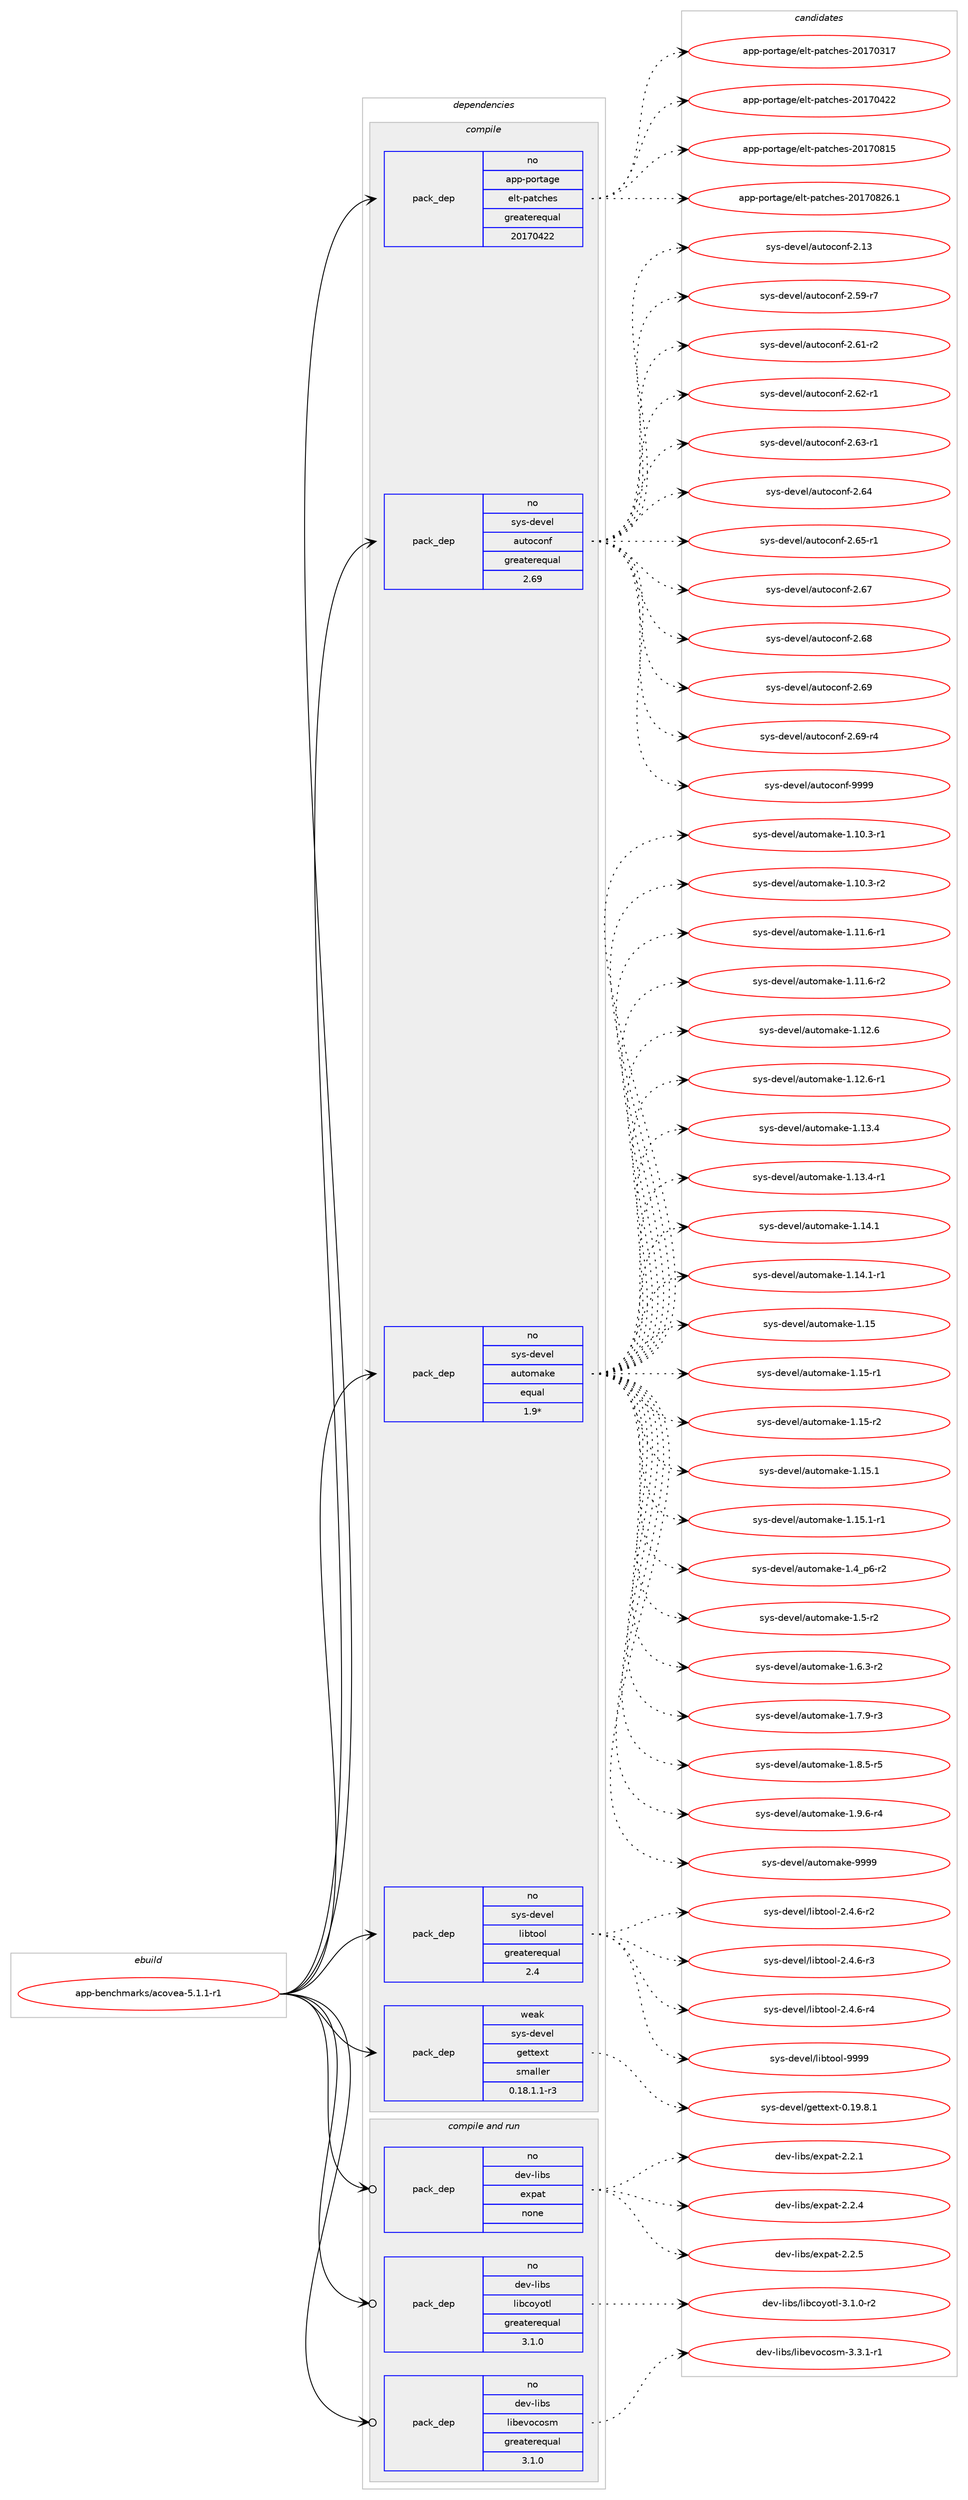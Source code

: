 digraph prolog {

# *************
# Graph options
# *************

newrank=true;
concentrate=true;
compound=true;
graph [rankdir=LR,fontname=Helvetica,fontsize=10,ranksep=1.5];#, ranksep=2.5, nodesep=0.2];
edge  [arrowhead=vee];
node  [fontname=Helvetica,fontsize=10];

# **********
# The ebuild
# **********

subgraph cluster_leftcol {
color=gray;
rank=same;
label=<<i>ebuild</i>>;
id [label="app-benchmarks/acovea-5.1.1-r1", color=red, width=4, href="../app-benchmarks/acovea-5.1.1-r1.svg"];
}

# ****************
# The dependencies
# ****************

subgraph cluster_midcol {
color=gray;
label=<<i>dependencies</i>>;
subgraph cluster_compile {
fillcolor="#eeeeee";
style=filled;
label=<<i>compile</i>>;
subgraph pack7911 {
dependency11169 [label=<<TABLE BORDER="0" CELLBORDER="1" CELLSPACING="0" CELLPADDING="4" WIDTH="220"><TR><TD ROWSPAN="6" CELLPADDING="30">pack_dep</TD></TR><TR><TD WIDTH="110">no</TD></TR><TR><TD>app-portage</TD></TR><TR><TD>elt-patches</TD></TR><TR><TD>greaterequal</TD></TR><TR><TD>20170422</TD></TR></TABLE>>, shape=none, color=blue];
}
id:e -> dependency11169:w [weight=20,style="solid",arrowhead="vee"];
subgraph pack7912 {
dependency11170 [label=<<TABLE BORDER="0" CELLBORDER="1" CELLSPACING="0" CELLPADDING="4" WIDTH="220"><TR><TD ROWSPAN="6" CELLPADDING="30">pack_dep</TD></TR><TR><TD WIDTH="110">no</TD></TR><TR><TD>sys-devel</TD></TR><TR><TD>autoconf</TD></TR><TR><TD>greaterequal</TD></TR><TR><TD>2.69</TD></TR></TABLE>>, shape=none, color=blue];
}
id:e -> dependency11170:w [weight=20,style="solid",arrowhead="vee"];
subgraph pack7913 {
dependency11171 [label=<<TABLE BORDER="0" CELLBORDER="1" CELLSPACING="0" CELLPADDING="4" WIDTH="220"><TR><TD ROWSPAN="6" CELLPADDING="30">pack_dep</TD></TR><TR><TD WIDTH="110">no</TD></TR><TR><TD>sys-devel</TD></TR><TR><TD>automake</TD></TR><TR><TD>equal</TD></TR><TR><TD>1.9*</TD></TR></TABLE>>, shape=none, color=blue];
}
id:e -> dependency11171:w [weight=20,style="solid",arrowhead="vee"];
subgraph pack7914 {
dependency11172 [label=<<TABLE BORDER="0" CELLBORDER="1" CELLSPACING="0" CELLPADDING="4" WIDTH="220"><TR><TD ROWSPAN="6" CELLPADDING="30">pack_dep</TD></TR><TR><TD WIDTH="110">no</TD></TR><TR><TD>sys-devel</TD></TR><TR><TD>libtool</TD></TR><TR><TD>greaterequal</TD></TR><TR><TD>2.4</TD></TR></TABLE>>, shape=none, color=blue];
}
id:e -> dependency11172:w [weight=20,style="solid",arrowhead="vee"];
subgraph pack7915 {
dependency11173 [label=<<TABLE BORDER="0" CELLBORDER="1" CELLSPACING="0" CELLPADDING="4" WIDTH="220"><TR><TD ROWSPAN="6" CELLPADDING="30">pack_dep</TD></TR><TR><TD WIDTH="110">weak</TD></TR><TR><TD>sys-devel</TD></TR><TR><TD>gettext</TD></TR><TR><TD>smaller</TD></TR><TR><TD>0.18.1.1-r3</TD></TR></TABLE>>, shape=none, color=blue];
}
id:e -> dependency11173:w [weight=20,style="solid",arrowhead="vee"];
}
subgraph cluster_compileandrun {
fillcolor="#eeeeee";
style=filled;
label=<<i>compile and run</i>>;
subgraph pack7916 {
dependency11174 [label=<<TABLE BORDER="0" CELLBORDER="1" CELLSPACING="0" CELLPADDING="4" WIDTH="220"><TR><TD ROWSPAN="6" CELLPADDING="30">pack_dep</TD></TR><TR><TD WIDTH="110">no</TD></TR><TR><TD>dev-libs</TD></TR><TR><TD>expat</TD></TR><TR><TD>none</TD></TR><TR><TD></TD></TR></TABLE>>, shape=none, color=blue];
}
id:e -> dependency11174:w [weight=20,style="solid",arrowhead="odotvee"];
subgraph pack7917 {
dependency11175 [label=<<TABLE BORDER="0" CELLBORDER="1" CELLSPACING="0" CELLPADDING="4" WIDTH="220"><TR><TD ROWSPAN="6" CELLPADDING="30">pack_dep</TD></TR><TR><TD WIDTH="110">no</TD></TR><TR><TD>dev-libs</TD></TR><TR><TD>libcoyotl</TD></TR><TR><TD>greaterequal</TD></TR><TR><TD>3.1.0</TD></TR></TABLE>>, shape=none, color=blue];
}
id:e -> dependency11175:w [weight=20,style="solid",arrowhead="odotvee"];
subgraph pack7918 {
dependency11176 [label=<<TABLE BORDER="0" CELLBORDER="1" CELLSPACING="0" CELLPADDING="4" WIDTH="220"><TR><TD ROWSPAN="6" CELLPADDING="30">pack_dep</TD></TR><TR><TD WIDTH="110">no</TD></TR><TR><TD>dev-libs</TD></TR><TR><TD>libevocosm</TD></TR><TR><TD>greaterequal</TD></TR><TR><TD>3.1.0</TD></TR></TABLE>>, shape=none, color=blue];
}
id:e -> dependency11176:w [weight=20,style="solid",arrowhead="odotvee"];
}
subgraph cluster_run {
fillcolor="#eeeeee";
style=filled;
label=<<i>run</i>>;
}
}

# **************
# The candidates
# **************

subgraph cluster_choices {
rank=same;
color=gray;
label=<<i>candidates</i>>;

subgraph choice7911 {
color=black;
nodesep=1;
choice97112112451121111141169710310147101108116451129711699104101115455048495548514955 [label="app-portage/elt-patches-20170317", color=red, width=4,href="../app-portage/elt-patches-20170317.svg"];
choice97112112451121111141169710310147101108116451129711699104101115455048495548525050 [label="app-portage/elt-patches-20170422", color=red, width=4,href="../app-portage/elt-patches-20170422.svg"];
choice97112112451121111141169710310147101108116451129711699104101115455048495548564953 [label="app-portage/elt-patches-20170815", color=red, width=4,href="../app-portage/elt-patches-20170815.svg"];
choice971121124511211111411697103101471011081164511297116991041011154550484955485650544649 [label="app-portage/elt-patches-20170826.1", color=red, width=4,href="../app-portage/elt-patches-20170826.1.svg"];
dependency11169:e -> choice97112112451121111141169710310147101108116451129711699104101115455048495548514955:w [style=dotted,weight="100"];
dependency11169:e -> choice97112112451121111141169710310147101108116451129711699104101115455048495548525050:w [style=dotted,weight="100"];
dependency11169:e -> choice97112112451121111141169710310147101108116451129711699104101115455048495548564953:w [style=dotted,weight="100"];
dependency11169:e -> choice971121124511211111411697103101471011081164511297116991041011154550484955485650544649:w [style=dotted,weight="100"];
}
subgraph choice7912 {
color=black;
nodesep=1;
choice115121115451001011181011084797117116111991111101024550464951 [label="sys-devel/autoconf-2.13", color=red, width=4,href="../sys-devel/autoconf-2.13.svg"];
choice1151211154510010111810110847971171161119911111010245504653574511455 [label="sys-devel/autoconf-2.59-r7", color=red, width=4,href="../sys-devel/autoconf-2.59-r7.svg"];
choice1151211154510010111810110847971171161119911111010245504654494511450 [label="sys-devel/autoconf-2.61-r2", color=red, width=4,href="../sys-devel/autoconf-2.61-r2.svg"];
choice1151211154510010111810110847971171161119911111010245504654504511449 [label="sys-devel/autoconf-2.62-r1", color=red, width=4,href="../sys-devel/autoconf-2.62-r1.svg"];
choice1151211154510010111810110847971171161119911111010245504654514511449 [label="sys-devel/autoconf-2.63-r1", color=red, width=4,href="../sys-devel/autoconf-2.63-r1.svg"];
choice115121115451001011181011084797117116111991111101024550465452 [label="sys-devel/autoconf-2.64", color=red, width=4,href="../sys-devel/autoconf-2.64.svg"];
choice1151211154510010111810110847971171161119911111010245504654534511449 [label="sys-devel/autoconf-2.65-r1", color=red, width=4,href="../sys-devel/autoconf-2.65-r1.svg"];
choice115121115451001011181011084797117116111991111101024550465455 [label="sys-devel/autoconf-2.67", color=red, width=4,href="../sys-devel/autoconf-2.67.svg"];
choice115121115451001011181011084797117116111991111101024550465456 [label="sys-devel/autoconf-2.68", color=red, width=4,href="../sys-devel/autoconf-2.68.svg"];
choice115121115451001011181011084797117116111991111101024550465457 [label="sys-devel/autoconf-2.69", color=red, width=4,href="../sys-devel/autoconf-2.69.svg"];
choice1151211154510010111810110847971171161119911111010245504654574511452 [label="sys-devel/autoconf-2.69-r4", color=red, width=4,href="../sys-devel/autoconf-2.69-r4.svg"];
choice115121115451001011181011084797117116111991111101024557575757 [label="sys-devel/autoconf-9999", color=red, width=4,href="../sys-devel/autoconf-9999.svg"];
dependency11170:e -> choice115121115451001011181011084797117116111991111101024550464951:w [style=dotted,weight="100"];
dependency11170:e -> choice1151211154510010111810110847971171161119911111010245504653574511455:w [style=dotted,weight="100"];
dependency11170:e -> choice1151211154510010111810110847971171161119911111010245504654494511450:w [style=dotted,weight="100"];
dependency11170:e -> choice1151211154510010111810110847971171161119911111010245504654504511449:w [style=dotted,weight="100"];
dependency11170:e -> choice1151211154510010111810110847971171161119911111010245504654514511449:w [style=dotted,weight="100"];
dependency11170:e -> choice115121115451001011181011084797117116111991111101024550465452:w [style=dotted,weight="100"];
dependency11170:e -> choice1151211154510010111810110847971171161119911111010245504654534511449:w [style=dotted,weight="100"];
dependency11170:e -> choice115121115451001011181011084797117116111991111101024550465455:w [style=dotted,weight="100"];
dependency11170:e -> choice115121115451001011181011084797117116111991111101024550465456:w [style=dotted,weight="100"];
dependency11170:e -> choice115121115451001011181011084797117116111991111101024550465457:w [style=dotted,weight="100"];
dependency11170:e -> choice1151211154510010111810110847971171161119911111010245504654574511452:w [style=dotted,weight="100"];
dependency11170:e -> choice115121115451001011181011084797117116111991111101024557575757:w [style=dotted,weight="100"];
}
subgraph choice7913 {
color=black;
nodesep=1;
choice11512111545100101118101108479711711611110997107101454946494846514511449 [label="sys-devel/automake-1.10.3-r1", color=red, width=4,href="../sys-devel/automake-1.10.3-r1.svg"];
choice11512111545100101118101108479711711611110997107101454946494846514511450 [label="sys-devel/automake-1.10.3-r2", color=red, width=4,href="../sys-devel/automake-1.10.3-r2.svg"];
choice11512111545100101118101108479711711611110997107101454946494946544511449 [label="sys-devel/automake-1.11.6-r1", color=red, width=4,href="../sys-devel/automake-1.11.6-r1.svg"];
choice11512111545100101118101108479711711611110997107101454946494946544511450 [label="sys-devel/automake-1.11.6-r2", color=red, width=4,href="../sys-devel/automake-1.11.6-r2.svg"];
choice1151211154510010111810110847971171161111099710710145494649504654 [label="sys-devel/automake-1.12.6", color=red, width=4,href="../sys-devel/automake-1.12.6.svg"];
choice11512111545100101118101108479711711611110997107101454946495046544511449 [label="sys-devel/automake-1.12.6-r1", color=red, width=4,href="../sys-devel/automake-1.12.6-r1.svg"];
choice1151211154510010111810110847971171161111099710710145494649514652 [label="sys-devel/automake-1.13.4", color=red, width=4,href="../sys-devel/automake-1.13.4.svg"];
choice11512111545100101118101108479711711611110997107101454946495146524511449 [label="sys-devel/automake-1.13.4-r1", color=red, width=4,href="../sys-devel/automake-1.13.4-r1.svg"];
choice1151211154510010111810110847971171161111099710710145494649524649 [label="sys-devel/automake-1.14.1", color=red, width=4,href="../sys-devel/automake-1.14.1.svg"];
choice11512111545100101118101108479711711611110997107101454946495246494511449 [label="sys-devel/automake-1.14.1-r1", color=red, width=4,href="../sys-devel/automake-1.14.1-r1.svg"];
choice115121115451001011181011084797117116111109971071014549464953 [label="sys-devel/automake-1.15", color=red, width=4,href="../sys-devel/automake-1.15.svg"];
choice1151211154510010111810110847971171161111099710710145494649534511449 [label="sys-devel/automake-1.15-r1", color=red, width=4,href="../sys-devel/automake-1.15-r1.svg"];
choice1151211154510010111810110847971171161111099710710145494649534511450 [label="sys-devel/automake-1.15-r2", color=red, width=4,href="../sys-devel/automake-1.15-r2.svg"];
choice1151211154510010111810110847971171161111099710710145494649534649 [label="sys-devel/automake-1.15.1", color=red, width=4,href="../sys-devel/automake-1.15.1.svg"];
choice11512111545100101118101108479711711611110997107101454946495346494511449 [label="sys-devel/automake-1.15.1-r1", color=red, width=4,href="../sys-devel/automake-1.15.1-r1.svg"];
choice115121115451001011181011084797117116111109971071014549465295112544511450 [label="sys-devel/automake-1.4_p6-r2", color=red, width=4,href="../sys-devel/automake-1.4_p6-r2.svg"];
choice11512111545100101118101108479711711611110997107101454946534511450 [label="sys-devel/automake-1.5-r2", color=red, width=4,href="../sys-devel/automake-1.5-r2.svg"];
choice115121115451001011181011084797117116111109971071014549465446514511450 [label="sys-devel/automake-1.6.3-r2", color=red, width=4,href="../sys-devel/automake-1.6.3-r2.svg"];
choice115121115451001011181011084797117116111109971071014549465546574511451 [label="sys-devel/automake-1.7.9-r3", color=red, width=4,href="../sys-devel/automake-1.7.9-r3.svg"];
choice115121115451001011181011084797117116111109971071014549465646534511453 [label="sys-devel/automake-1.8.5-r5", color=red, width=4,href="../sys-devel/automake-1.8.5-r5.svg"];
choice115121115451001011181011084797117116111109971071014549465746544511452 [label="sys-devel/automake-1.9.6-r4", color=red, width=4,href="../sys-devel/automake-1.9.6-r4.svg"];
choice115121115451001011181011084797117116111109971071014557575757 [label="sys-devel/automake-9999", color=red, width=4,href="../sys-devel/automake-9999.svg"];
dependency11171:e -> choice11512111545100101118101108479711711611110997107101454946494846514511449:w [style=dotted,weight="100"];
dependency11171:e -> choice11512111545100101118101108479711711611110997107101454946494846514511450:w [style=dotted,weight="100"];
dependency11171:e -> choice11512111545100101118101108479711711611110997107101454946494946544511449:w [style=dotted,weight="100"];
dependency11171:e -> choice11512111545100101118101108479711711611110997107101454946494946544511450:w [style=dotted,weight="100"];
dependency11171:e -> choice1151211154510010111810110847971171161111099710710145494649504654:w [style=dotted,weight="100"];
dependency11171:e -> choice11512111545100101118101108479711711611110997107101454946495046544511449:w [style=dotted,weight="100"];
dependency11171:e -> choice1151211154510010111810110847971171161111099710710145494649514652:w [style=dotted,weight="100"];
dependency11171:e -> choice11512111545100101118101108479711711611110997107101454946495146524511449:w [style=dotted,weight="100"];
dependency11171:e -> choice1151211154510010111810110847971171161111099710710145494649524649:w [style=dotted,weight="100"];
dependency11171:e -> choice11512111545100101118101108479711711611110997107101454946495246494511449:w [style=dotted,weight="100"];
dependency11171:e -> choice115121115451001011181011084797117116111109971071014549464953:w [style=dotted,weight="100"];
dependency11171:e -> choice1151211154510010111810110847971171161111099710710145494649534511449:w [style=dotted,weight="100"];
dependency11171:e -> choice1151211154510010111810110847971171161111099710710145494649534511450:w [style=dotted,weight="100"];
dependency11171:e -> choice1151211154510010111810110847971171161111099710710145494649534649:w [style=dotted,weight="100"];
dependency11171:e -> choice11512111545100101118101108479711711611110997107101454946495346494511449:w [style=dotted,weight="100"];
dependency11171:e -> choice115121115451001011181011084797117116111109971071014549465295112544511450:w [style=dotted,weight="100"];
dependency11171:e -> choice11512111545100101118101108479711711611110997107101454946534511450:w [style=dotted,weight="100"];
dependency11171:e -> choice115121115451001011181011084797117116111109971071014549465446514511450:w [style=dotted,weight="100"];
dependency11171:e -> choice115121115451001011181011084797117116111109971071014549465546574511451:w [style=dotted,weight="100"];
dependency11171:e -> choice115121115451001011181011084797117116111109971071014549465646534511453:w [style=dotted,weight="100"];
dependency11171:e -> choice115121115451001011181011084797117116111109971071014549465746544511452:w [style=dotted,weight="100"];
dependency11171:e -> choice115121115451001011181011084797117116111109971071014557575757:w [style=dotted,weight="100"];
}
subgraph choice7914 {
color=black;
nodesep=1;
choice1151211154510010111810110847108105981161111111084550465246544511450 [label="sys-devel/libtool-2.4.6-r2", color=red, width=4,href="../sys-devel/libtool-2.4.6-r2.svg"];
choice1151211154510010111810110847108105981161111111084550465246544511451 [label="sys-devel/libtool-2.4.6-r3", color=red, width=4,href="../sys-devel/libtool-2.4.6-r3.svg"];
choice1151211154510010111810110847108105981161111111084550465246544511452 [label="sys-devel/libtool-2.4.6-r4", color=red, width=4,href="../sys-devel/libtool-2.4.6-r4.svg"];
choice1151211154510010111810110847108105981161111111084557575757 [label="sys-devel/libtool-9999", color=red, width=4,href="../sys-devel/libtool-9999.svg"];
dependency11172:e -> choice1151211154510010111810110847108105981161111111084550465246544511450:w [style=dotted,weight="100"];
dependency11172:e -> choice1151211154510010111810110847108105981161111111084550465246544511451:w [style=dotted,weight="100"];
dependency11172:e -> choice1151211154510010111810110847108105981161111111084550465246544511452:w [style=dotted,weight="100"];
dependency11172:e -> choice1151211154510010111810110847108105981161111111084557575757:w [style=dotted,weight="100"];
}
subgraph choice7915 {
color=black;
nodesep=1;
choice1151211154510010111810110847103101116116101120116454846495746564649 [label="sys-devel/gettext-0.19.8.1", color=red, width=4,href="../sys-devel/gettext-0.19.8.1.svg"];
dependency11173:e -> choice1151211154510010111810110847103101116116101120116454846495746564649:w [style=dotted,weight="100"];
}
subgraph choice7916 {
color=black;
nodesep=1;
choice10010111845108105981154710112011297116455046504649 [label="dev-libs/expat-2.2.1", color=red, width=4,href="../dev-libs/expat-2.2.1.svg"];
choice10010111845108105981154710112011297116455046504652 [label="dev-libs/expat-2.2.4", color=red, width=4,href="../dev-libs/expat-2.2.4.svg"];
choice10010111845108105981154710112011297116455046504653 [label="dev-libs/expat-2.2.5", color=red, width=4,href="../dev-libs/expat-2.2.5.svg"];
dependency11174:e -> choice10010111845108105981154710112011297116455046504649:w [style=dotted,weight="100"];
dependency11174:e -> choice10010111845108105981154710112011297116455046504652:w [style=dotted,weight="100"];
dependency11174:e -> choice10010111845108105981154710112011297116455046504653:w [style=dotted,weight="100"];
}
subgraph choice7917 {
color=black;
nodesep=1;
choice10010111845108105981154710810598991111211111161084551464946484511450 [label="dev-libs/libcoyotl-3.1.0-r2", color=red, width=4,href="../dev-libs/libcoyotl-3.1.0-r2.svg"];
dependency11175:e -> choice10010111845108105981154710810598991111211111161084551464946484511450:w [style=dotted,weight="100"];
}
subgraph choice7918 {
color=black;
nodesep=1;
choice10010111845108105981154710810598101118111991111151094551465146494511449 [label="dev-libs/libevocosm-3.3.1-r1", color=red, width=4,href="../dev-libs/libevocosm-3.3.1-r1.svg"];
dependency11176:e -> choice10010111845108105981154710810598101118111991111151094551465146494511449:w [style=dotted,weight="100"];
}
}

}
